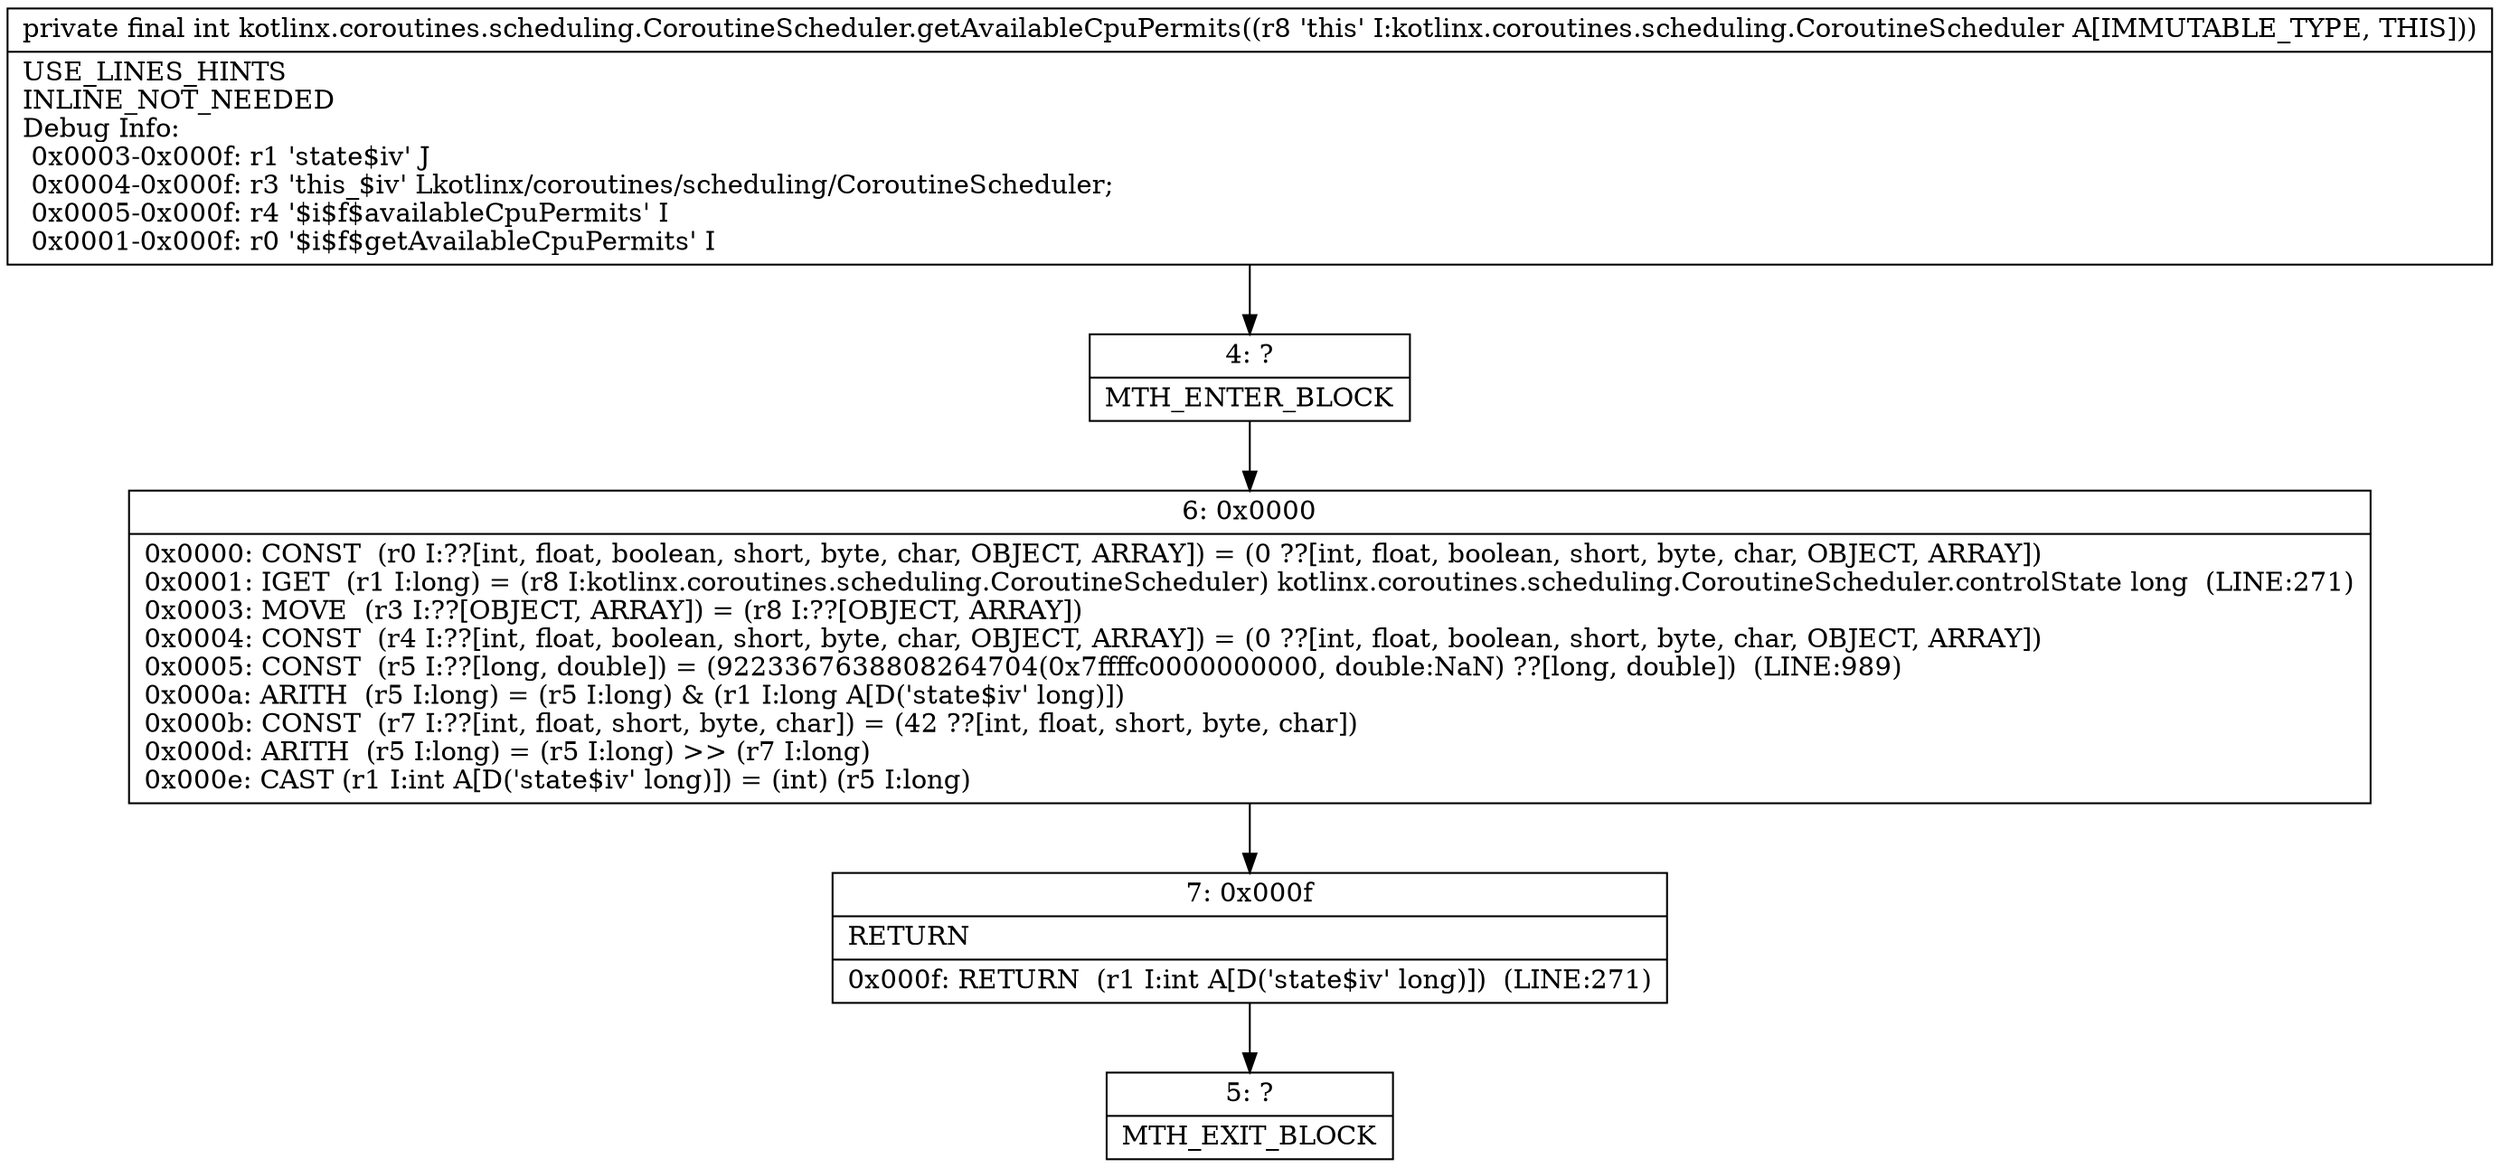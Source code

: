 digraph "CFG forkotlinx.coroutines.scheduling.CoroutineScheduler.getAvailableCpuPermits()I" {
Node_4 [shape=record,label="{4\:\ ?|MTH_ENTER_BLOCK\l}"];
Node_6 [shape=record,label="{6\:\ 0x0000|0x0000: CONST  (r0 I:??[int, float, boolean, short, byte, char, OBJECT, ARRAY]) = (0 ??[int, float, boolean, short, byte, char, OBJECT, ARRAY]) \l0x0001: IGET  (r1 I:long) = (r8 I:kotlinx.coroutines.scheduling.CoroutineScheduler) kotlinx.coroutines.scheduling.CoroutineScheduler.controlState long  (LINE:271)\l0x0003: MOVE  (r3 I:??[OBJECT, ARRAY]) = (r8 I:??[OBJECT, ARRAY]) \l0x0004: CONST  (r4 I:??[int, float, boolean, short, byte, char, OBJECT, ARRAY]) = (0 ??[int, float, boolean, short, byte, char, OBJECT, ARRAY]) \l0x0005: CONST  (r5 I:??[long, double]) = (9223367638808264704(0x7ffffc0000000000, double:NaN) ??[long, double])  (LINE:989)\l0x000a: ARITH  (r5 I:long) = (r5 I:long) & (r1 I:long A[D('state$iv' long)]) \l0x000b: CONST  (r7 I:??[int, float, short, byte, char]) = (42 ??[int, float, short, byte, char]) \l0x000d: ARITH  (r5 I:long) = (r5 I:long) \>\> (r7 I:long) \l0x000e: CAST (r1 I:int A[D('state$iv' long)]) = (int) (r5 I:long) \l}"];
Node_7 [shape=record,label="{7\:\ 0x000f|RETURN\l|0x000f: RETURN  (r1 I:int A[D('state$iv' long)])  (LINE:271)\l}"];
Node_5 [shape=record,label="{5\:\ ?|MTH_EXIT_BLOCK\l}"];
MethodNode[shape=record,label="{private final int kotlinx.coroutines.scheduling.CoroutineScheduler.getAvailableCpuPermits((r8 'this' I:kotlinx.coroutines.scheduling.CoroutineScheduler A[IMMUTABLE_TYPE, THIS]))  | USE_LINES_HINTS\lINLINE_NOT_NEEDED\lDebug Info:\l  0x0003\-0x000f: r1 'state$iv' J\l  0x0004\-0x000f: r3 'this_$iv' Lkotlinx\/coroutines\/scheduling\/CoroutineScheduler;\l  0x0005\-0x000f: r4 '$i$f$availableCpuPermits' I\l  0x0001\-0x000f: r0 '$i$f$getAvailableCpuPermits' I\l}"];
MethodNode -> Node_4;Node_4 -> Node_6;
Node_6 -> Node_7;
Node_7 -> Node_5;
}

